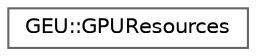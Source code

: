 digraph "Gráfico de jerarquía de clases"
{
 // LATEX_PDF_SIZE
  bgcolor="transparent";
  edge [fontname=Helvetica,fontsize=10,labelfontname=Helvetica,labelfontsize=10];
  node [fontname=Helvetica,fontsize=10,shape=box,height=0.2,width=0.4];
  rankdir="LR";
  Node0 [id="Node000000",label="GEU::GPUResources",height=0.2,width=0.4,color="grey40", fillcolor="white", style="filled",URL="$d2/d01/struct_g_e_u_1_1_g_p_u_resources.html",tooltip=" "];
}
